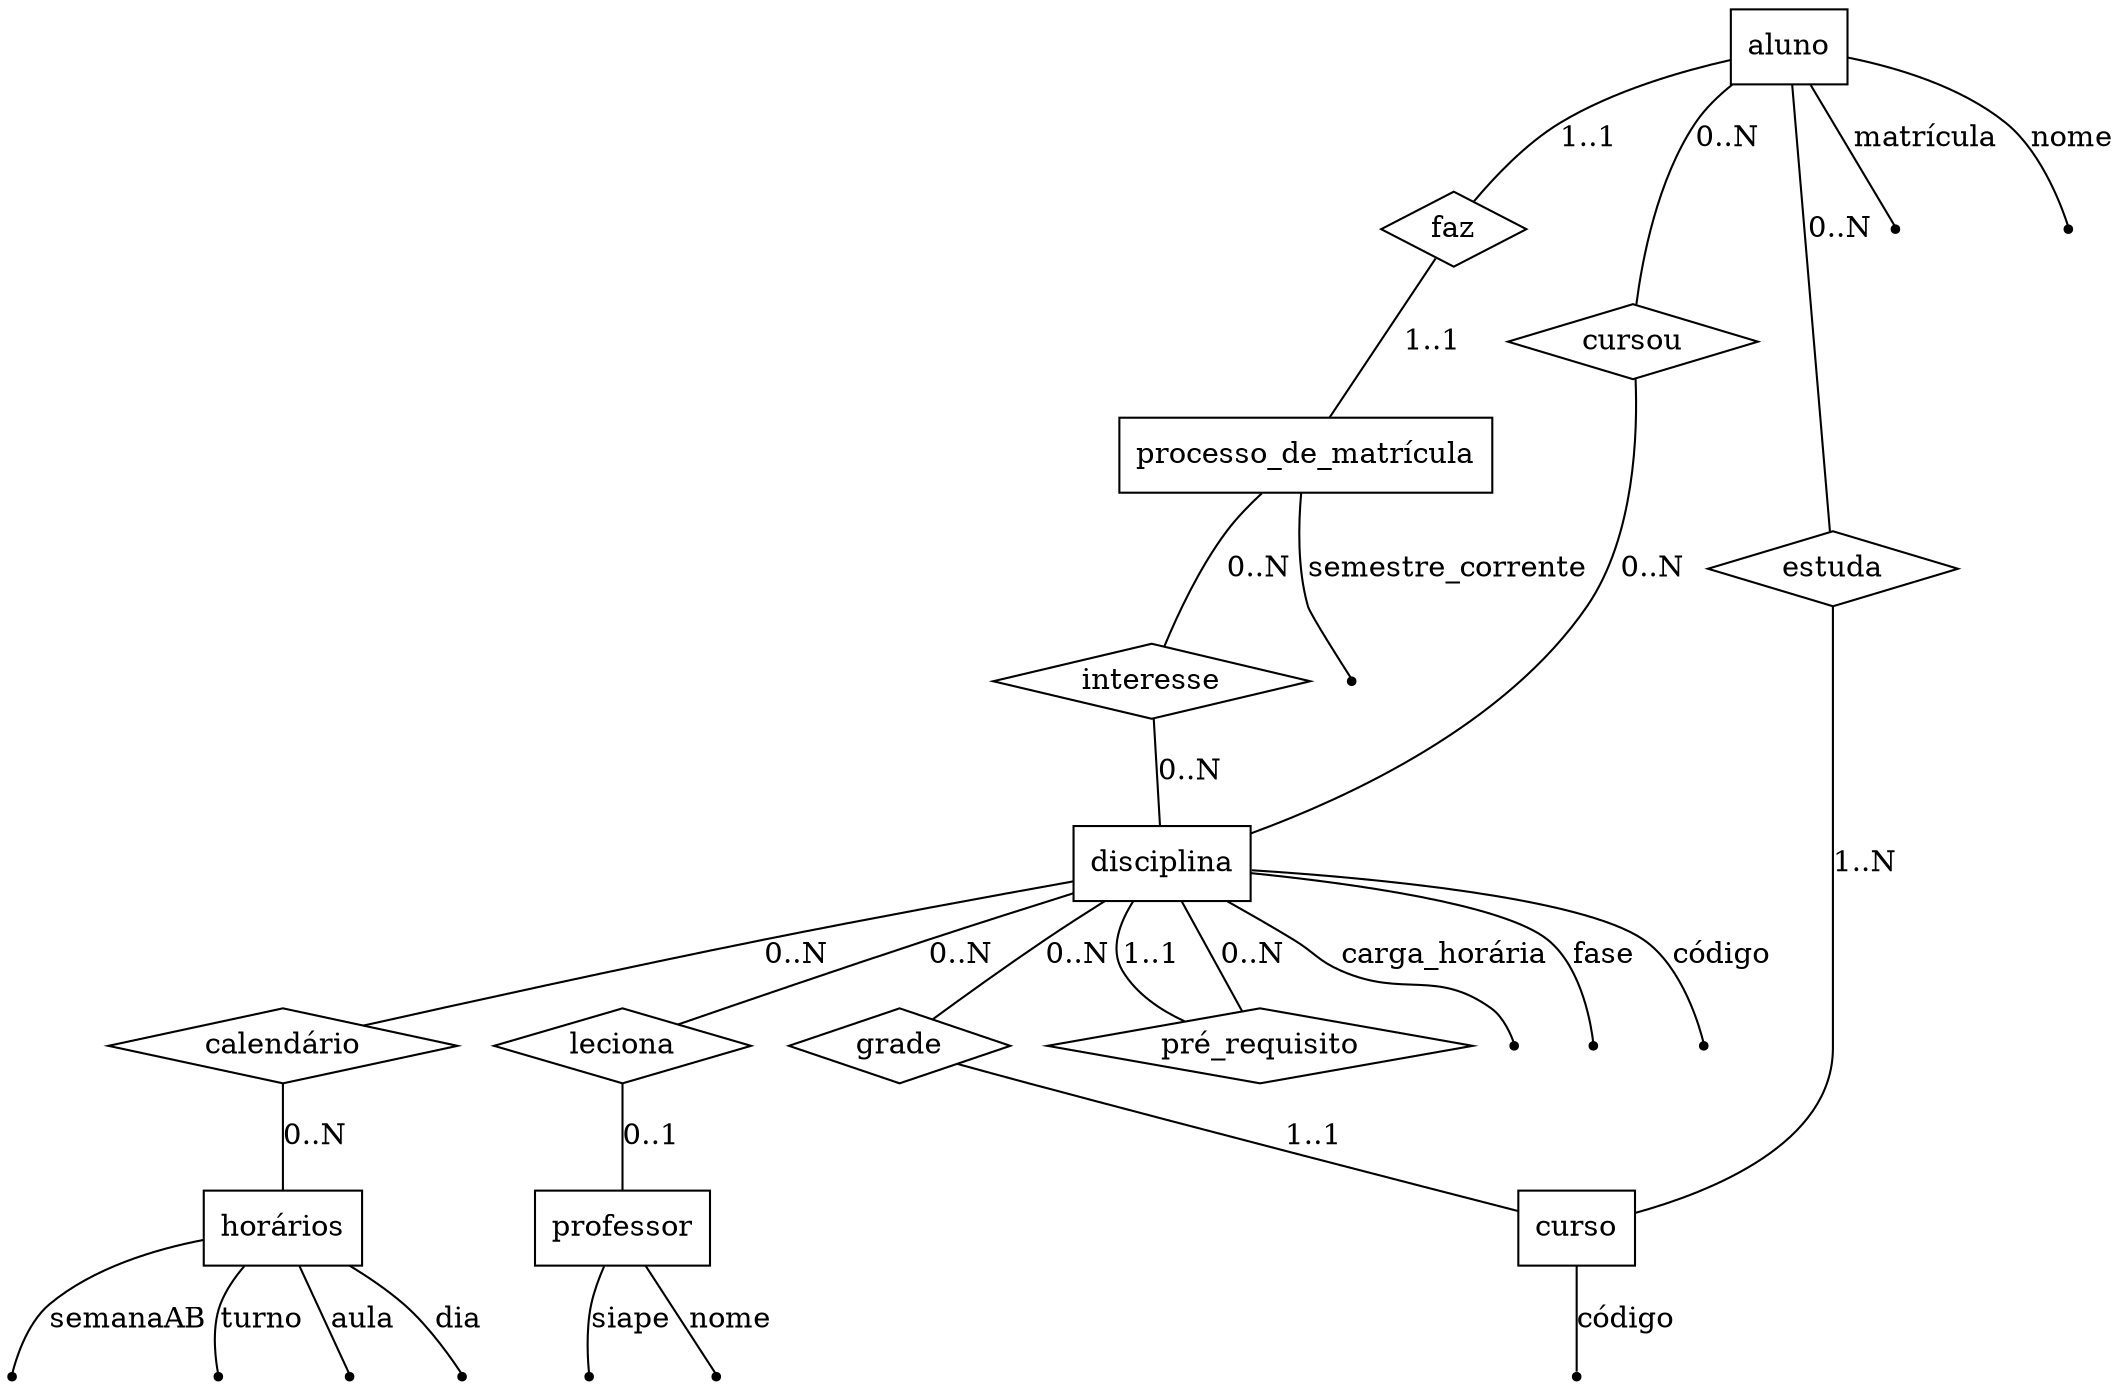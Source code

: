 graph diagramaER{

	//entidades
	aluno [shape = record]
	disciplina [shape = record]
	processo_de_matrícula [shape = record]
	horários [shape = record]
	professor [shape = record]
	curso [shape = record]

	//relacionamento
	cursou [shape=diamond] // entidade associativa e possui atributo semestre.
	faz [shape=diamond]
	interesse [shape=diamond]
	estuda [shape=diamond]
	pré_requisito [shape=diamond]
	calendário [shape=diamond]  // entidade associativa e possui atributo semestre_corrente.
	grade [shape=diamond]
	leciona [shape=diamond]

	//atributos
	matrícula [shape = point]
	nome [shape = point]
	semestre_corrente [shape = point]
	carga_horária  [shape = point]
	fase  [shape = point]
	siape  [shape = point]
	turno  [shape = point]
	aula [shape = point]
	dia  [shape = point]
	semanaAB  [shape = point]
	nomeP [shape = point]
	código [shape = point]
	códigoC [shape = point]

	aluno -- matrícula [label = "matrícula"] // identificador do aluno.
	aluno -- nome [label = "nome"]
	processo_de_matrícula -- semestre_corrente [label = "semestre_corrente"]
	disciplina -- carga_horária [label = "carga_horária"]
	disciplina -- fase [label = "fase"]
	disciplina -- código [label = "código"] // identificador de disciplina.
	professor -- siape [label = "siape"] // identificador do professor.
	professor -- nomeP [label = "nome"]
	horários -- turno [label = "turno"]
	horários -- aula [label = "aula"]
	horários -- dia [label = "dia"]
	horários -- semanaAB [label = "semanaAB"]
	curso -- códigoC [label = "código"] // identificador de curso.

	//ligação com cardinalidade
	aluno -- cursou [label="0..N"]
	cursou -- disciplina [label="0..N"]

	aluno -- faz  [label="1..1"]
	faz -- processo_de_matrícula [label="1..1"]

	aluno -- estuda [label="0..N"]  
	estuda -- curso [label="1..N"] 

	processo_de_matrícula -- interesse [label="0..N"] 
	interesse -- disciplina [label="0..N"]

	disciplina -- pré_requisito [label="1..1"]
	pré_requisito -- disciplina [label="0..N"]

	disciplina -- calendário [label="0..N"]
	calendário -- horários [label="0..N"]

	disciplina -- grade [label="0..N"]
 	grade -- curso [label="1..1"]

	disciplina -- leciona [label="0..N"] //vai dar problema mais tarde, pois quando tenho n, ele precisa de mais uma tabela.
	leciona -- professor  [label="0..1"] 



}
